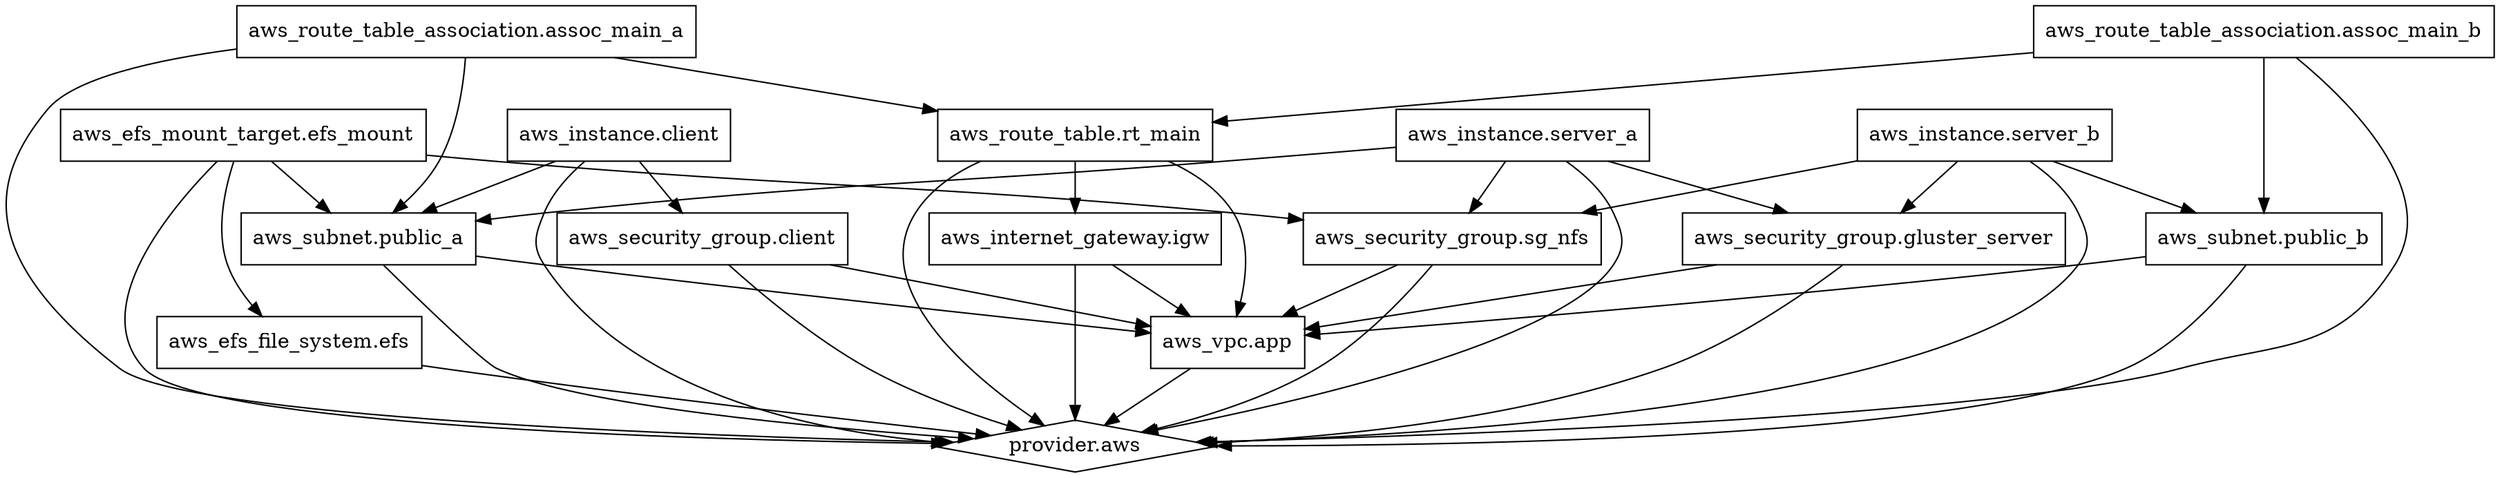 digraph {
	compound = "true"
	newrank = "true"
	subgraph "root" {
		"[root] aws_efs_file_system.efs" [label = "aws_efs_file_system.efs", shape = "box"]
		"[root] aws_efs_mount_target.efs_mount" [label = "aws_efs_mount_target.efs_mount", shape = "box"]
		"[root] aws_instance.client" [label = "aws_instance.client", shape = "box"]
		"[root] aws_instance.server_a" [label = "aws_instance.server_a", shape = "box"]
		"[root] aws_instance.server_b" [label = "aws_instance.server_b", shape = "box"]
		"[root] aws_internet_gateway.igw" [label = "aws_internet_gateway.igw", shape = "box"]
		"[root] aws_route_table.rt_main" [label = "aws_route_table.rt_main", shape = "box"]
		"[root] aws_route_table_association.assoc_main_a" [label = "aws_route_table_association.assoc_main_a", shape = "box"]
		"[root] aws_route_table_association.assoc_main_b" [label = "aws_route_table_association.assoc_main_b", shape = "box"]
		"[root] aws_security_group.client" [label = "aws_security_group.client", shape = "box"]
		"[root] aws_security_group.gluster_server" [label = "aws_security_group.gluster_server", shape = "box"]
		"[root] aws_security_group.sg_nfs" [label = "aws_security_group.sg_nfs", shape = "box"]
		"[root] aws_subnet.public_a" [label = "aws_subnet.public_a", shape = "box"]
		"[root] aws_subnet.public_b" [label = "aws_subnet.public_b", shape = "box"]
		"[root] aws_vpc.app" [label = "aws_vpc.app", shape = "box"]
		"[root] provider.aws" [label = "provider.aws", shape = "diamond"]
		"[root] aws_efs_file_system.efs" -> "[root] provider.aws"
		"[root] aws_efs_mount_target.efs_mount" -> "[root] aws_efs_file_system.efs"
		"[root] aws_efs_mount_target.efs_mount" -> "[root] aws_security_group.sg_nfs"
		"[root] aws_efs_mount_target.efs_mount" -> "[root] aws_subnet.public_a"
		"[root] aws_efs_mount_target.efs_mount" -> "[root] provider.aws"
		"[root] aws_instance.client" -> "[root] aws_security_group.client"
		"[root] aws_instance.client" -> "[root] aws_subnet.public_a"
		"[root] aws_instance.client" -> "[root] provider.aws"
		"[root] aws_instance.server_a" -> "[root] aws_security_group.gluster_server"
		"[root] aws_instance.server_a" -> "[root] aws_security_group.sg_nfs"
		"[root] aws_instance.server_a" -> "[root] aws_subnet.public_a"
		"[root] aws_instance.server_a" -> "[root] provider.aws"
		"[root] aws_instance.server_b" -> "[root] aws_security_group.gluster_server"
		"[root] aws_instance.server_b" -> "[root] aws_security_group.sg_nfs"
		"[root] aws_instance.server_b" -> "[root] aws_subnet.public_b"
		"[root] aws_instance.server_b" -> "[root] provider.aws"
		"[root] aws_internet_gateway.igw" -> "[root] aws_vpc.app"
		"[root] aws_internet_gateway.igw" -> "[root] provider.aws"
		"[root] aws_route_table.rt_main" -> "[root] aws_internet_gateway.igw"
		"[root] aws_route_table.rt_main" -> "[root] aws_vpc.app"
		"[root] aws_route_table.rt_main" -> "[root] provider.aws"
		"[root] aws_route_table_association.assoc_main_a" -> "[root] aws_route_table.rt_main"
		"[root] aws_route_table_association.assoc_main_a" -> "[root] aws_subnet.public_a"
		"[root] aws_route_table_association.assoc_main_a" -> "[root] provider.aws"
		"[root] aws_route_table_association.assoc_main_b" -> "[root] aws_route_table.rt_main"
		"[root] aws_route_table_association.assoc_main_b" -> "[root] aws_subnet.public_b"
		"[root] aws_route_table_association.assoc_main_b" -> "[root] provider.aws"
		"[root] aws_security_group.client" -> "[root] aws_vpc.app"
		"[root] aws_security_group.client" -> "[root] provider.aws"
		"[root] aws_security_group.gluster_server" -> "[root] aws_vpc.app"
		"[root] aws_security_group.gluster_server" -> "[root] provider.aws"
		"[root] aws_security_group.sg_nfs" -> "[root] aws_vpc.app"
		"[root] aws_security_group.sg_nfs" -> "[root] provider.aws"
		"[root] aws_subnet.public_a" -> "[root] aws_vpc.app"
		"[root] aws_subnet.public_a" -> "[root] provider.aws"
		"[root] aws_subnet.public_b" -> "[root] aws_vpc.app"
		"[root] aws_subnet.public_b" -> "[root] provider.aws"
		"[root] aws_vpc.app" -> "[root] provider.aws"
	}
}

